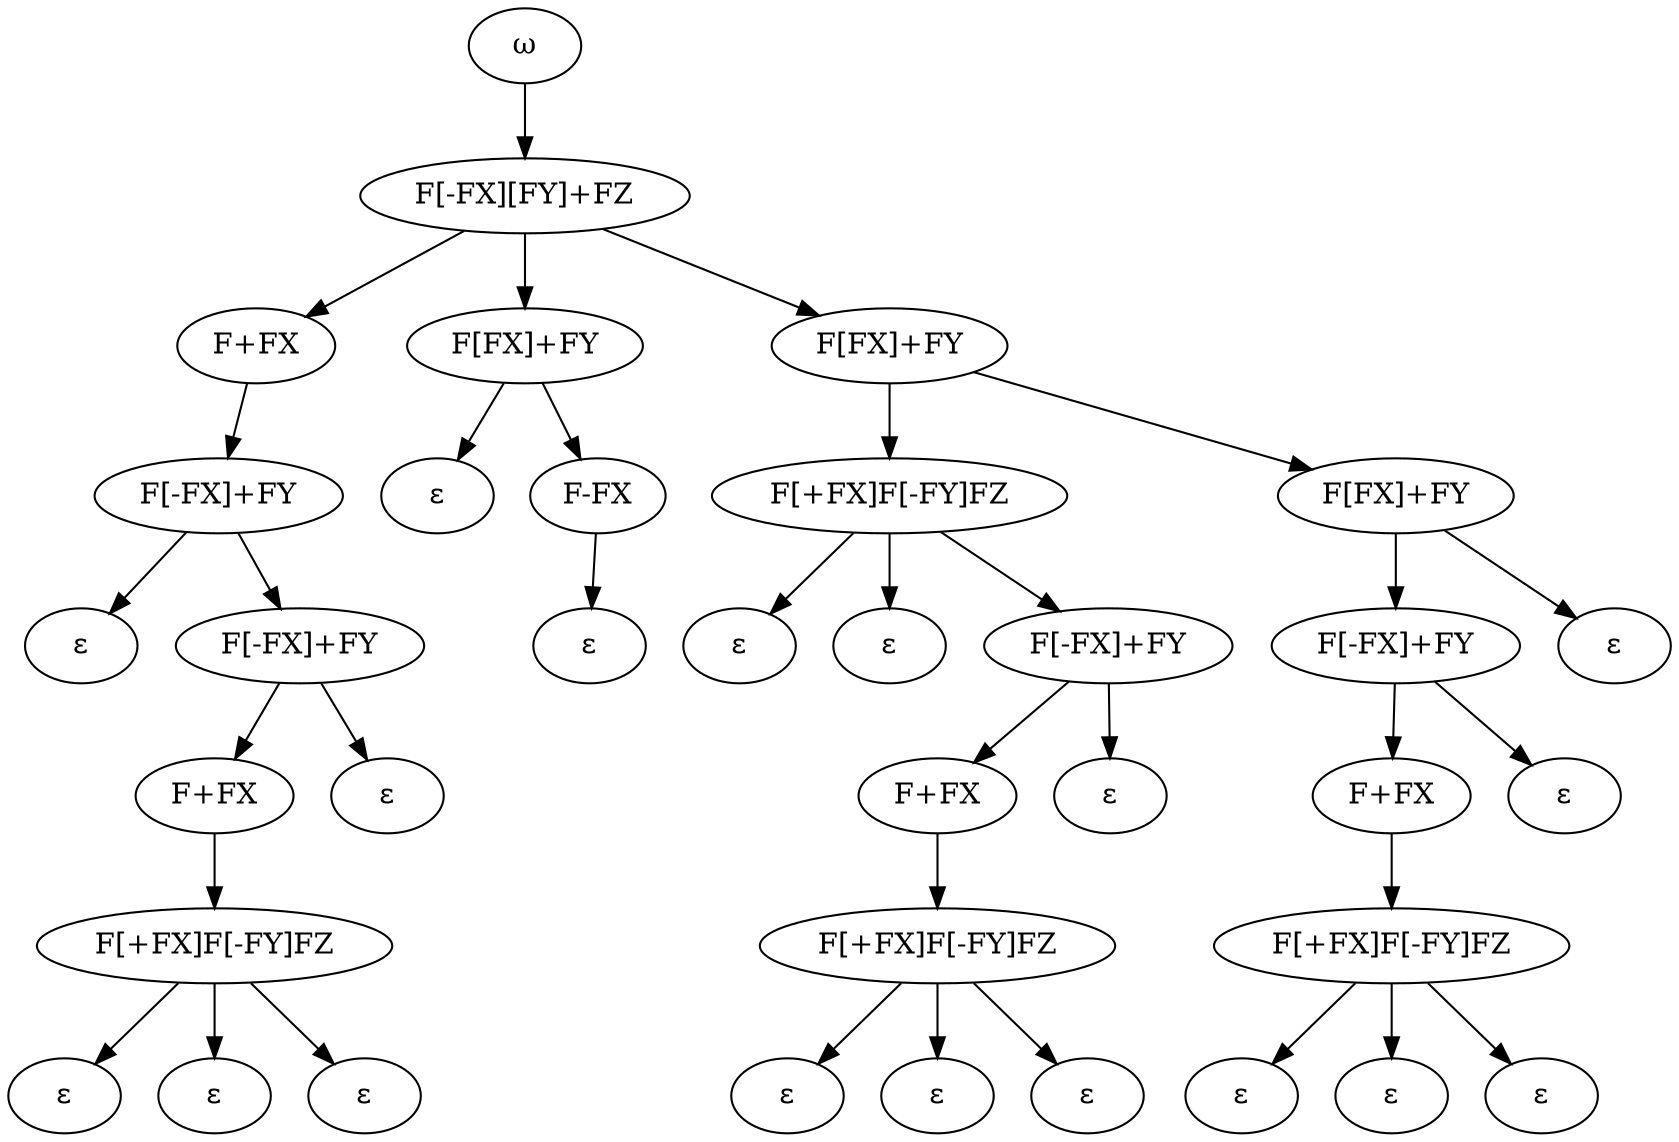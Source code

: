 digraph {
omega [label="ω"]
0 [label="F[-FX][FY]+FZ"]
1 [label="F+FX"]
2 [label="F[FX]+FY"]
3 [label="F[FX]+FY"]
4 [label="F[-FX]+FY"]
5 [label="ε"]
6 [label="F-FX"]
7 [label="F[+FX]F[-FY]FZ"]
8 [label="F[FX]+FY"]
9 [label="ε"]
10 [label="F[-FX]+FY"]
11 [label="ε"]
12 [label="ε"]
13 [label="ε"]
14 [label="F[-FX]+FY"]
15 [label="F[-FX]+FY"]
16 [label="ε"]
17 [label="F+FX"]
18 [label="ε"]
19 [label="F+FX"]
20 [label="ε"]
21 [label="F+FX"]
22 [label="ε"]
23 [label="F[+FX]F[-FY]FZ"]
24 [label="F[+FX]F[-FY]FZ"]
25 [label="F[+FX]F[-FY]FZ"]
26 [label="ε"]
27 [label="ε"]
28 [label="ε"]
29 [label="ε"]
30 [label="ε"]
31 [label="ε"]
32 [label="ε"]
33 [label="ε"]
34 [label="ε"]
omega -> 0
0 -> 1
0 -> 2
0 -> 3
1 -> 4
2 -> 5
2 -> 6
3 -> 7
3 -> 8
4 -> 9
4 -> 10
6 -> 11
7 -> 12
7 -> 13
7 -> 14
8 -> 15
8 -> 16
10 -> 17
10 -> 18
14 -> 19
14 -> 20
15 -> 21
15 -> 22
17 -> 23
19 -> 24
21 -> 25
23 -> 26
23 -> 27
23 -> 28
24 -> 29
24 -> 30
24 -> 31
25 -> 32
25 -> 33
25 -> 34
}